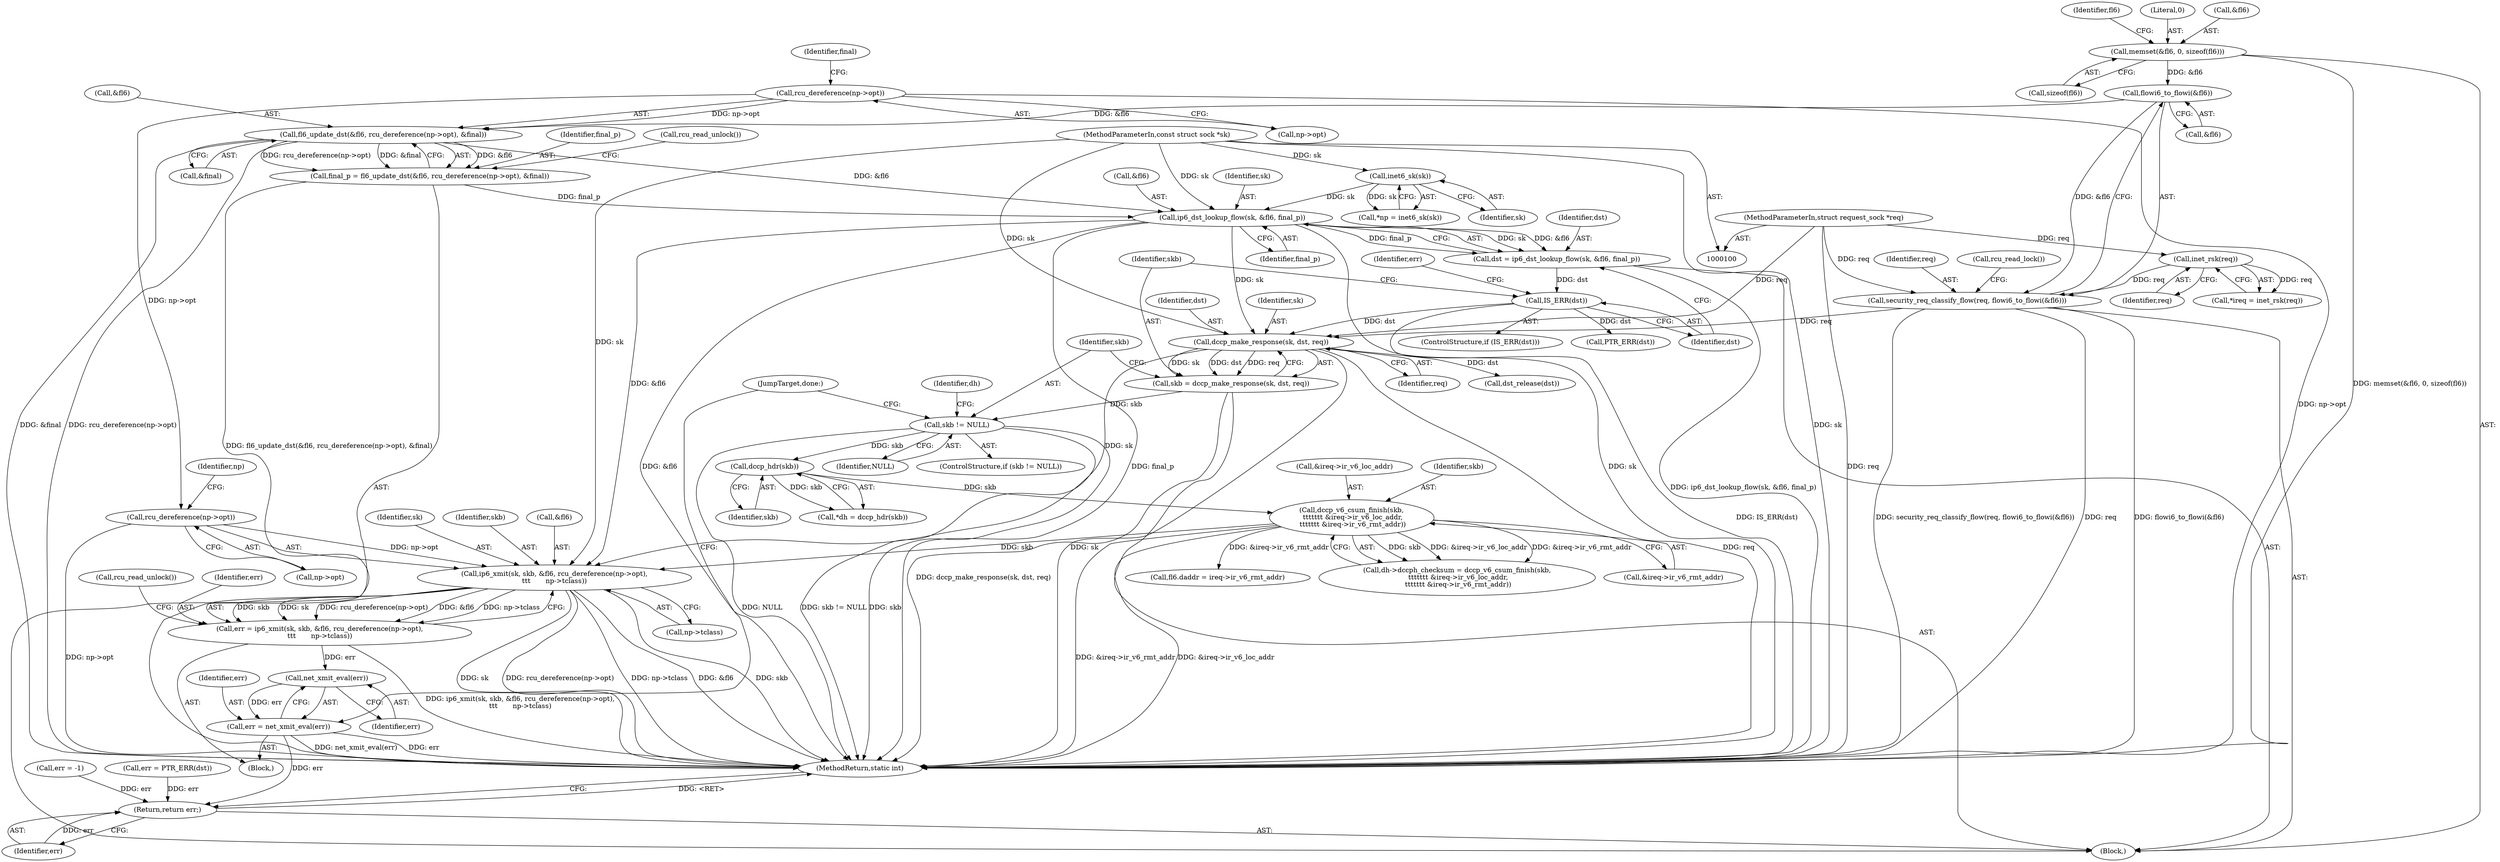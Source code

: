 digraph "0_linux_45f6fad84cc305103b28d73482b344d7f5b76f39_1@pointer" {
"1000253" [label="(Call,ip6_xmit(sk, skb, &fl6, rcu_dereference(np->opt),\n\t\t\t       np->tclass))"];
"1000215" [label="(Call,dccp_make_response(sk, dst, req))"];
"1000196" [label="(Call,ip6_dst_lookup_flow(sk, &fl6, final_p))"];
"1000112" [label="(Call,inet6_sk(sk))"];
"1000101" [label="(MethodParameterIn,const struct sock *sk)"];
"1000184" [label="(Call,fl6_update_dst(&fl6, rcu_dereference(np->opt), &final))"];
"1000178" [label="(Call,flowi6_to_flowi(&fl6))"];
"1000124" [label="(Call,memset(&fl6, 0, sizeof(fl6)))"];
"1000187" [label="(Call,rcu_dereference(np->opt))"];
"1000182" [label="(Call,final_p = fl6_update_dst(&fl6, rcu_dereference(np->opt), &final))"];
"1000202" [label="(Call,IS_ERR(dst))"];
"1000194" [label="(Call,dst = ip6_dst_lookup_flow(sk, &fl6, final_p))"];
"1000176" [label="(Call,security_req_classify_flow(req, flowi6_to_flowi(&fl6)))"];
"1000107" [label="(Call,inet_rsk(req))"];
"1000102" [label="(MethodParameterIn,struct request_sock *req)"];
"1000233" [label="(Call,dccp_v6_csum_finish(skb,\n \t\t\t\t\t\t\t &ireq->ir_v6_loc_addr,\n \t\t\t\t\t\t\t &ireq->ir_v6_rmt_addr))"];
"1000227" [label="(Call,dccp_hdr(skb))"];
"1000220" [label="(Call,skb != NULL)"];
"1000213" [label="(Call,skb = dccp_make_response(sk, dst, req))"];
"1000258" [label="(Call,rcu_dereference(np->opt))"];
"1000251" [label="(Call,err = ip6_xmit(sk, skb, &fl6, rcu_dereference(np->opt),\n\t\t\t       np->tclass))"];
"1000268" [label="(Call,net_xmit_eval(err))"];
"1000266" [label="(Call,err = net_xmit_eval(err))"];
"1000273" [label="(Return,return err;)"];
"1000110" [label="(Call,*np = inet6_sk(sk))"];
"1000202" [label="(Call,IS_ERR(dst))"];
"1000182" [label="(Call,final_p = fl6_update_dst(&fl6, rcu_dereference(np->opt), &final))"];
"1000128" [label="(Call,sizeof(fl6))"];
"1000177" [label="(Identifier,req)"];
"1000251" [label="(Call,err = ip6_xmit(sk, skb, &fl6, rcu_dereference(np->opt),\n\t\t\t       np->tclass))"];
"1000113" [label="(Identifier,sk)"];
"1000267" [label="(Identifier,err)"];
"1000227" [label="(Call,dccp_hdr(skb))"];
"1000220" [label="(Call,skb != NULL)"];
"1000178" [label="(Call,flowi6_to_flowi(&fl6))"];
"1000119" [label="(Call,err = -1)"];
"1000263" [label="(Identifier,np)"];
"1000223" [label="(Block,)"];
"1000112" [label="(Call,inet6_sk(sk))"];
"1000273" [label="(Return,return err;)"];
"1000269" [label="(Identifier,err)"];
"1000107" [label="(Call,inet_rsk(req))"];
"1000270" [label="(JumpTarget,done:)"];
"1000207" [label="(Call,PTR_ERR(dst))"];
"1000252" [label="(Identifier,err)"];
"1000255" [label="(Identifier,skb)"];
"1000194" [label="(Call,dst = ip6_dst_lookup_flow(sk, &fl6, final_p))"];
"1000184" [label="(Call,fl6_update_dst(&fl6, rcu_dereference(np->opt), &final))"];
"1000214" [label="(Identifier,skb)"];
"1000275" [label="(MethodReturn,static int)"];
"1000124" [label="(Call,memset(&fl6, 0, sizeof(fl6)))"];
"1000233" [label="(Call,dccp_v6_csum_finish(skb,\n \t\t\t\t\t\t\t &ireq->ir_v6_loc_addr,\n \t\t\t\t\t\t\t &ireq->ir_v6_rmt_addr))"];
"1000239" [label="(Call,&ireq->ir_v6_rmt_addr)"];
"1000213" [label="(Call,skb = dccp_make_response(sk, dst, req))"];
"1000197" [label="(Identifier,sk)"];
"1000218" [label="(Identifier,req)"];
"1000235" [label="(Call,&ireq->ir_v6_loc_addr)"];
"1000101" [label="(MethodParameterIn,const struct sock *sk)"];
"1000215" [label="(Call,dccp_make_response(sk, dst, req))"];
"1000256" [label="(Call,&fl6)"];
"1000216" [label="(Identifier,sk)"];
"1000187" [label="(Call,rcu_dereference(np->opt))"];
"1000271" [label="(Call,dst_release(dst))"];
"1000191" [label="(Call,&final)"];
"1000228" [label="(Identifier,skb)"];
"1000219" [label="(ControlStructure,if (skb != NULL))"];
"1000102" [label="(MethodParameterIn,struct request_sock *req)"];
"1000132" [label="(Identifier,fl6)"];
"1000222" [label="(Identifier,NULL)"];
"1000127" [label="(Literal,0)"];
"1000254" [label="(Identifier,sk)"];
"1000196" [label="(Call,ip6_dst_lookup_flow(sk, &fl6, final_p))"];
"1000203" [label="(Identifier,dst)"];
"1000225" [label="(Call,*dh = dccp_hdr(skb))"];
"1000176" [label="(Call,security_req_classify_flow(req, flowi6_to_flowi(&fl6)))"];
"1000193" [label="(Call,rcu_read_unlock())"];
"1000253" [label="(Call,ip6_xmit(sk, skb, &fl6, rcu_dereference(np->opt),\n\t\t\t       np->tclass))"];
"1000188" [label="(Call,np->opt)"];
"1000105" [label="(Call,*ireq = inet_rsk(req))"];
"1000266" [label="(Call,err = net_xmit_eval(err))"];
"1000192" [label="(Identifier,final)"];
"1000217" [label="(Identifier,dst)"];
"1000234" [label="(Identifier,skb)"];
"1000268" [label="(Call,net_xmit_eval(err))"];
"1000221" [label="(Identifier,skb)"];
"1000183" [label="(Identifier,final_p)"];
"1000262" [label="(Call,np->tclass)"];
"1000103" [label="(Block,)"];
"1000201" [label="(ControlStructure,if (IS_ERR(dst)))"];
"1000200" [label="(Identifier,final_p)"];
"1000205" [label="(Call,err = PTR_ERR(dst))"];
"1000108" [label="(Identifier,req)"];
"1000243" [label="(Call,fl6.daddr = ireq->ir_v6_rmt_addr)"];
"1000125" [label="(Call,&fl6)"];
"1000206" [label="(Identifier,err)"];
"1000229" [label="(Call,dh->dccph_checksum = dccp_v6_csum_finish(skb,\n \t\t\t\t\t\t\t &ireq->ir_v6_loc_addr,\n \t\t\t\t\t\t\t &ireq->ir_v6_rmt_addr))"];
"1000265" [label="(Call,rcu_read_unlock())"];
"1000195" [label="(Identifier,dst)"];
"1000259" [label="(Call,np->opt)"];
"1000185" [label="(Call,&fl6)"];
"1000181" [label="(Call,rcu_read_lock())"];
"1000198" [label="(Call,&fl6)"];
"1000274" [label="(Identifier,err)"];
"1000226" [label="(Identifier,dh)"];
"1000258" [label="(Call,rcu_dereference(np->opt))"];
"1000179" [label="(Call,&fl6)"];
"1000253" -> "1000251"  [label="AST: "];
"1000253" -> "1000262"  [label="CFG: "];
"1000254" -> "1000253"  [label="AST: "];
"1000255" -> "1000253"  [label="AST: "];
"1000256" -> "1000253"  [label="AST: "];
"1000258" -> "1000253"  [label="AST: "];
"1000262" -> "1000253"  [label="AST: "];
"1000251" -> "1000253"  [label="CFG: "];
"1000253" -> "1000275"  [label="DDG: skb"];
"1000253" -> "1000275"  [label="DDG: sk"];
"1000253" -> "1000275"  [label="DDG: rcu_dereference(np->opt)"];
"1000253" -> "1000275"  [label="DDG: np->tclass"];
"1000253" -> "1000275"  [label="DDG: &fl6"];
"1000253" -> "1000251"  [label="DDG: skb"];
"1000253" -> "1000251"  [label="DDG: sk"];
"1000253" -> "1000251"  [label="DDG: rcu_dereference(np->opt)"];
"1000253" -> "1000251"  [label="DDG: &fl6"];
"1000253" -> "1000251"  [label="DDG: np->tclass"];
"1000215" -> "1000253"  [label="DDG: sk"];
"1000101" -> "1000253"  [label="DDG: sk"];
"1000233" -> "1000253"  [label="DDG: skb"];
"1000196" -> "1000253"  [label="DDG: &fl6"];
"1000258" -> "1000253"  [label="DDG: np->opt"];
"1000215" -> "1000213"  [label="AST: "];
"1000215" -> "1000218"  [label="CFG: "];
"1000216" -> "1000215"  [label="AST: "];
"1000217" -> "1000215"  [label="AST: "];
"1000218" -> "1000215"  [label="AST: "];
"1000213" -> "1000215"  [label="CFG: "];
"1000215" -> "1000275"  [label="DDG: sk"];
"1000215" -> "1000275"  [label="DDG: req"];
"1000215" -> "1000213"  [label="DDG: sk"];
"1000215" -> "1000213"  [label="DDG: dst"];
"1000215" -> "1000213"  [label="DDG: req"];
"1000196" -> "1000215"  [label="DDG: sk"];
"1000101" -> "1000215"  [label="DDG: sk"];
"1000202" -> "1000215"  [label="DDG: dst"];
"1000176" -> "1000215"  [label="DDG: req"];
"1000102" -> "1000215"  [label="DDG: req"];
"1000215" -> "1000271"  [label="DDG: dst"];
"1000196" -> "1000194"  [label="AST: "];
"1000196" -> "1000200"  [label="CFG: "];
"1000197" -> "1000196"  [label="AST: "];
"1000198" -> "1000196"  [label="AST: "];
"1000200" -> "1000196"  [label="AST: "];
"1000194" -> "1000196"  [label="CFG: "];
"1000196" -> "1000275"  [label="DDG: sk"];
"1000196" -> "1000275"  [label="DDG: final_p"];
"1000196" -> "1000275"  [label="DDG: &fl6"];
"1000196" -> "1000194"  [label="DDG: sk"];
"1000196" -> "1000194"  [label="DDG: &fl6"];
"1000196" -> "1000194"  [label="DDG: final_p"];
"1000112" -> "1000196"  [label="DDG: sk"];
"1000101" -> "1000196"  [label="DDG: sk"];
"1000184" -> "1000196"  [label="DDG: &fl6"];
"1000182" -> "1000196"  [label="DDG: final_p"];
"1000112" -> "1000110"  [label="AST: "];
"1000112" -> "1000113"  [label="CFG: "];
"1000113" -> "1000112"  [label="AST: "];
"1000110" -> "1000112"  [label="CFG: "];
"1000112" -> "1000110"  [label="DDG: sk"];
"1000101" -> "1000112"  [label="DDG: sk"];
"1000101" -> "1000100"  [label="AST: "];
"1000101" -> "1000275"  [label="DDG: sk"];
"1000184" -> "1000182"  [label="AST: "];
"1000184" -> "1000191"  [label="CFG: "];
"1000185" -> "1000184"  [label="AST: "];
"1000187" -> "1000184"  [label="AST: "];
"1000191" -> "1000184"  [label="AST: "];
"1000182" -> "1000184"  [label="CFG: "];
"1000184" -> "1000275"  [label="DDG: rcu_dereference(np->opt)"];
"1000184" -> "1000275"  [label="DDG: &final"];
"1000184" -> "1000182"  [label="DDG: &fl6"];
"1000184" -> "1000182"  [label="DDG: rcu_dereference(np->opt)"];
"1000184" -> "1000182"  [label="DDG: &final"];
"1000178" -> "1000184"  [label="DDG: &fl6"];
"1000187" -> "1000184"  [label="DDG: np->opt"];
"1000178" -> "1000176"  [label="AST: "];
"1000178" -> "1000179"  [label="CFG: "];
"1000179" -> "1000178"  [label="AST: "];
"1000176" -> "1000178"  [label="CFG: "];
"1000178" -> "1000176"  [label="DDG: &fl6"];
"1000124" -> "1000178"  [label="DDG: &fl6"];
"1000124" -> "1000103"  [label="AST: "];
"1000124" -> "1000128"  [label="CFG: "];
"1000125" -> "1000124"  [label="AST: "];
"1000127" -> "1000124"  [label="AST: "];
"1000128" -> "1000124"  [label="AST: "];
"1000132" -> "1000124"  [label="CFG: "];
"1000124" -> "1000275"  [label="DDG: memset(&fl6, 0, sizeof(fl6))"];
"1000187" -> "1000188"  [label="CFG: "];
"1000188" -> "1000187"  [label="AST: "];
"1000192" -> "1000187"  [label="CFG: "];
"1000187" -> "1000275"  [label="DDG: np->opt"];
"1000187" -> "1000258"  [label="DDG: np->opt"];
"1000182" -> "1000103"  [label="AST: "];
"1000183" -> "1000182"  [label="AST: "];
"1000193" -> "1000182"  [label="CFG: "];
"1000182" -> "1000275"  [label="DDG: fl6_update_dst(&fl6, rcu_dereference(np->opt), &final)"];
"1000202" -> "1000201"  [label="AST: "];
"1000202" -> "1000203"  [label="CFG: "];
"1000203" -> "1000202"  [label="AST: "];
"1000206" -> "1000202"  [label="CFG: "];
"1000214" -> "1000202"  [label="CFG: "];
"1000202" -> "1000275"  [label="DDG: IS_ERR(dst)"];
"1000194" -> "1000202"  [label="DDG: dst"];
"1000202" -> "1000207"  [label="DDG: dst"];
"1000194" -> "1000103"  [label="AST: "];
"1000195" -> "1000194"  [label="AST: "];
"1000203" -> "1000194"  [label="CFG: "];
"1000194" -> "1000275"  [label="DDG: ip6_dst_lookup_flow(sk, &fl6, final_p)"];
"1000176" -> "1000103"  [label="AST: "];
"1000177" -> "1000176"  [label="AST: "];
"1000181" -> "1000176"  [label="CFG: "];
"1000176" -> "1000275"  [label="DDG: flowi6_to_flowi(&fl6)"];
"1000176" -> "1000275"  [label="DDG: security_req_classify_flow(req, flowi6_to_flowi(&fl6))"];
"1000176" -> "1000275"  [label="DDG: req"];
"1000107" -> "1000176"  [label="DDG: req"];
"1000102" -> "1000176"  [label="DDG: req"];
"1000107" -> "1000105"  [label="AST: "];
"1000107" -> "1000108"  [label="CFG: "];
"1000108" -> "1000107"  [label="AST: "];
"1000105" -> "1000107"  [label="CFG: "];
"1000107" -> "1000105"  [label="DDG: req"];
"1000102" -> "1000107"  [label="DDG: req"];
"1000102" -> "1000100"  [label="AST: "];
"1000102" -> "1000275"  [label="DDG: req"];
"1000233" -> "1000229"  [label="AST: "];
"1000233" -> "1000239"  [label="CFG: "];
"1000234" -> "1000233"  [label="AST: "];
"1000235" -> "1000233"  [label="AST: "];
"1000239" -> "1000233"  [label="AST: "];
"1000229" -> "1000233"  [label="CFG: "];
"1000233" -> "1000275"  [label="DDG: &ireq->ir_v6_rmt_addr"];
"1000233" -> "1000275"  [label="DDG: &ireq->ir_v6_loc_addr"];
"1000233" -> "1000229"  [label="DDG: skb"];
"1000233" -> "1000229"  [label="DDG: &ireq->ir_v6_loc_addr"];
"1000233" -> "1000229"  [label="DDG: &ireq->ir_v6_rmt_addr"];
"1000227" -> "1000233"  [label="DDG: skb"];
"1000233" -> "1000243"  [label="DDG: &ireq->ir_v6_rmt_addr"];
"1000227" -> "1000225"  [label="AST: "];
"1000227" -> "1000228"  [label="CFG: "];
"1000228" -> "1000227"  [label="AST: "];
"1000225" -> "1000227"  [label="CFG: "];
"1000227" -> "1000225"  [label="DDG: skb"];
"1000220" -> "1000227"  [label="DDG: skb"];
"1000220" -> "1000219"  [label="AST: "];
"1000220" -> "1000222"  [label="CFG: "];
"1000221" -> "1000220"  [label="AST: "];
"1000222" -> "1000220"  [label="AST: "];
"1000226" -> "1000220"  [label="CFG: "];
"1000270" -> "1000220"  [label="CFG: "];
"1000220" -> "1000275"  [label="DDG: skb"];
"1000220" -> "1000275"  [label="DDG: NULL"];
"1000220" -> "1000275"  [label="DDG: skb != NULL"];
"1000213" -> "1000220"  [label="DDG: skb"];
"1000213" -> "1000103"  [label="AST: "];
"1000214" -> "1000213"  [label="AST: "];
"1000221" -> "1000213"  [label="CFG: "];
"1000213" -> "1000275"  [label="DDG: dccp_make_response(sk, dst, req)"];
"1000258" -> "1000259"  [label="CFG: "];
"1000259" -> "1000258"  [label="AST: "];
"1000263" -> "1000258"  [label="CFG: "];
"1000258" -> "1000275"  [label="DDG: np->opt"];
"1000251" -> "1000223"  [label="AST: "];
"1000252" -> "1000251"  [label="AST: "];
"1000265" -> "1000251"  [label="CFG: "];
"1000251" -> "1000275"  [label="DDG: ip6_xmit(sk, skb, &fl6, rcu_dereference(np->opt),\n\t\t\t       np->tclass)"];
"1000251" -> "1000268"  [label="DDG: err"];
"1000268" -> "1000266"  [label="AST: "];
"1000268" -> "1000269"  [label="CFG: "];
"1000269" -> "1000268"  [label="AST: "];
"1000266" -> "1000268"  [label="CFG: "];
"1000268" -> "1000266"  [label="DDG: err"];
"1000266" -> "1000223"  [label="AST: "];
"1000267" -> "1000266"  [label="AST: "];
"1000270" -> "1000266"  [label="CFG: "];
"1000266" -> "1000275"  [label="DDG: net_xmit_eval(err)"];
"1000266" -> "1000275"  [label="DDG: err"];
"1000266" -> "1000273"  [label="DDG: err"];
"1000273" -> "1000103"  [label="AST: "];
"1000273" -> "1000274"  [label="CFG: "];
"1000274" -> "1000273"  [label="AST: "];
"1000275" -> "1000273"  [label="CFG: "];
"1000273" -> "1000275"  [label="DDG: <RET>"];
"1000274" -> "1000273"  [label="DDG: err"];
"1000205" -> "1000273"  [label="DDG: err"];
"1000119" -> "1000273"  [label="DDG: err"];
}
